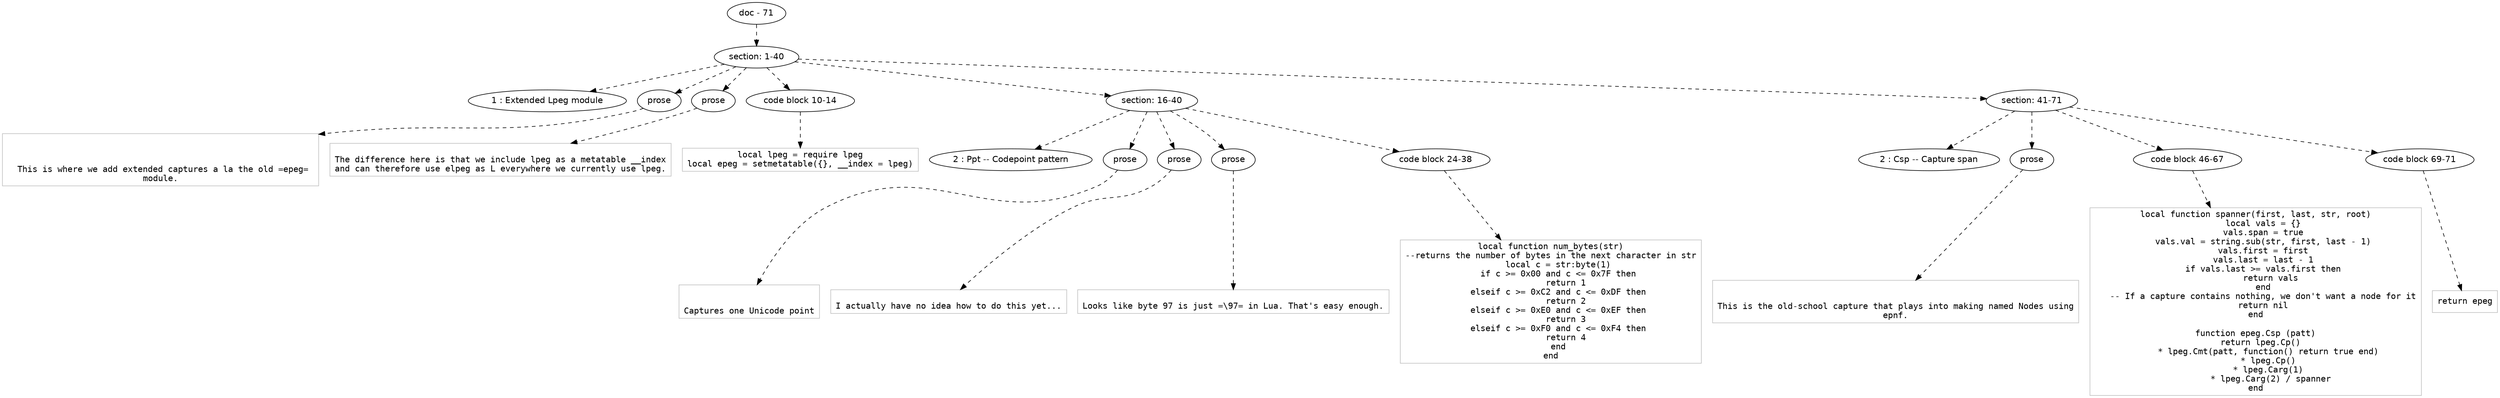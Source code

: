 digraph hierarchy {

node [fontname=Helvetica]
edge [style=dashed]

doc_0 [label="doc - 71"]


doc_0 -> { section_1}
{rank=same; section_1}

section_1 [label="section: 1-40"]


section_1 -> { header_2 prose_3 prose_4 codeblock_5 section_6 section_7}
{rank=same; header_2 prose_3 prose_4 codeblock_5 section_6 section_7}

header_2 [label="1 : Extended Lpeg module"]

prose_3 [label="prose"]

prose_4 [label="prose"]

codeblock_5 [label="code block 10-14"]

section_6 [label="section: 16-40"]

section_7 [label="section: 41-71"]


prose_3 -> leaf_8
leaf_8  [color=Gray,shape=rectangle,fontname=Inconsolata,label="


  This is where we add extended captures a la the old =epeg= 
module.
"]
prose_4 -> leaf_9
leaf_9  [color=Gray,shape=rectangle,fontname=Inconsolata,label="
The difference here is that we include lpeg as a metatable __index
and can therefore use elpeg as L everywhere we currently use lpeg.
"]
codeblock_5 -> leaf_10
leaf_10  [color=Gray,shape=rectangle,fontname=Inconsolata,label="local lpeg = require lpeg
local epeg = setmetatable({}, __index = lpeg)
"]
section_6 -> { header_11 prose_12 prose_13 prose_14 codeblock_15}
{rank=same; header_11 prose_12 prose_13 prose_14 codeblock_15}

header_11 [label="2 : Ppt -- Codepoint pattern"]

prose_12 [label="prose"]

prose_13 [label="prose"]

prose_14 [label="prose"]

codeblock_15 [label="code block 24-38"]


prose_12 -> leaf_16
leaf_16  [color=Gray,shape=rectangle,fontname=Inconsolata,label="

Captures one Unicode point
"]
prose_13 -> leaf_17
leaf_17  [color=Gray,shape=rectangle,fontname=Inconsolata,label="
I actually have no idea how to do this yet...
"]
prose_14 -> leaf_18
leaf_18  [color=Gray,shape=rectangle,fontname=Inconsolata,label="
Looks like byte 97 is just =\\97= in Lua. That's easy enough.
"]
codeblock_15 -> leaf_19
leaf_19  [color=Gray,shape=rectangle,fontname=Inconsolata,label="local function num_bytes(str)
--returns the number of bytes in the next character in str
   local c = str:byte(1)
   if c >= 0x00 and c <= 0x7F then
      return 1
   elseif c >= 0xC2 and c <= 0xDF then
      return 2
   elseif c >= 0xE0 and c <= 0xEF then
      return 3
   elseif c >= 0xF0 and c <= 0xF4 then
      return 4
   end
end"]
section_7 -> { header_20 prose_21 codeblock_22 codeblock_23}
{rank=same; header_20 prose_21 codeblock_22 codeblock_23}

header_20 [label="2 : Csp -- Capture span"]

prose_21 [label="prose"]

codeblock_22 [label="code block 46-67"]

codeblock_23 [label="code block 69-71"]


prose_21 -> leaf_24
leaf_24  [color=Gray,shape=rectangle,fontname=Inconsolata,label="

This is the old-school capture that plays into making named Nodes using
epnf.
"]
codeblock_22 -> leaf_25
leaf_25  [color=Gray,shape=rectangle,fontname=Inconsolata,label="local function spanner(first, last, str, root)
   local vals = {}
   vals.span = true
   vals.val = string.sub(str, first, last - 1)
   vals.first = first
   vals.last = last - 1
   if vals.last >= vals.first then
      return vals
   end
   -- If a capture contains nothing, we don't want a node for it
   return nil
end

function epeg.Csp (patt)
   return lpeg.Cp() 
      * lpeg.Cmt(patt, function() return true end) 
      * lpeg.Cp() 
      * lpeg.Carg(1) 
      * lpeg.Carg(2) / spanner
end"]
codeblock_23 -> leaf_26
leaf_26  [color=Gray,shape=rectangle,fontname=Inconsolata,label="return epeg"]

}
